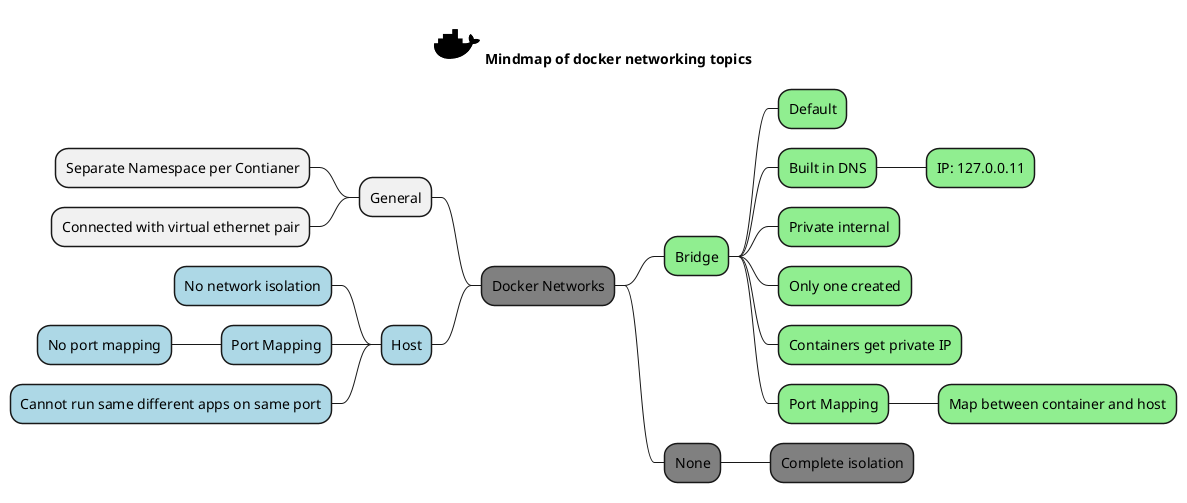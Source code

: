 @startmindmap docker-networking
!include <cloudinsight/docker>

title <$docker> Mindmap of docker networking topics

*[#Gray] Docker Networks
**[#Lightgreen] Bridge
***[#Lightgreen] Default
***[#Lightgreen] Built in DNS
****[#Lightgreen] IP: 127.0.0.11
***[#Lightgreen] Private internal
***[#Lightgreen] Only one created
***[#Lightgreen] Containers get private IP
***[#Lightgreen] Port Mapping
****[#Lightgreen] Map between container and host
**[#Gray] None
***[#Gray] Complete isolation

left side

** General
*** Separate Namespace per Contianer
*** Connected with virtual ethernet pair

**[#Lightblue] Host
***[#Lightblue] No network isolation
***[#Lightblue] Port Mapping
****[#Lightblue] No port mapping
***[#Lightblue] Cannot run same different apps on same port
@endmindmap